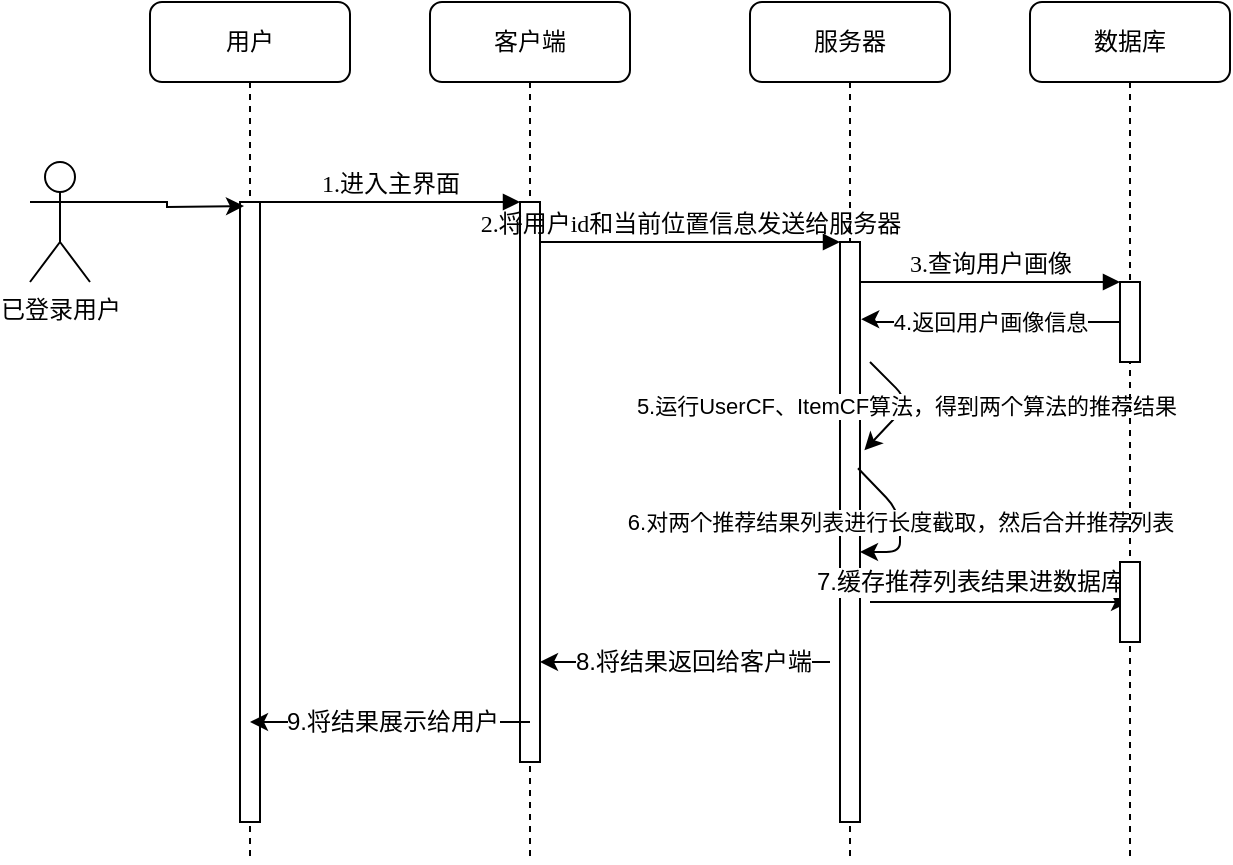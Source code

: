 <mxfile version="12.3.2" type="device" pages="1"><diagram id="6WnwJSCtebCtGlu7plyb" name="Page-1"><mxGraphModel dx="1024" dy="518" grid="1" gridSize="10" guides="1" tooltips="1" connect="1" arrows="1" fold="1" page="1" pageScale="1" pageWidth="827" pageHeight="1169" math="0" shadow="0"><root><mxCell id="0"/><mxCell id="1" parent="0"/><mxCell id="875KDENk73l-lZYNBxCD-1" value="客户端" style="shape=umlLifeline;perimeter=lifelinePerimeter;whiteSpace=wrap;html=1;container=1;collapsible=0;recursiveResize=0;outlineConnect=0;rounded=1;shadow=0;comic=0;labelBackgroundColor=none;strokeWidth=1;fontFamily=Verdana;fontSize=12;align=center;" vertex="1" parent="1"><mxGeometry x="320" y="80" width="100" height="430" as="geometry"/></mxCell><mxCell id="875KDENk73l-lZYNBxCD-2" value="" style="html=1;points=[];perimeter=orthogonalPerimeter;rounded=0;shadow=0;comic=0;labelBackgroundColor=none;strokeWidth=1;fontFamily=Verdana;fontSize=12;align=center;" vertex="1" parent="875KDENk73l-lZYNBxCD-1"><mxGeometry x="45" y="100" width="10" height="280" as="geometry"/></mxCell><mxCell id="875KDENk73l-lZYNBxCD-3" value="服务器" style="shape=umlLifeline;perimeter=lifelinePerimeter;whiteSpace=wrap;html=1;container=1;collapsible=0;recursiveResize=0;outlineConnect=0;rounded=1;shadow=0;comic=0;labelBackgroundColor=none;strokeWidth=1;fontFamily=Verdana;fontSize=12;align=center;" vertex="1" parent="1"><mxGeometry x="480" y="80" width="100" height="430" as="geometry"/></mxCell><mxCell id="875KDENk73l-lZYNBxCD-4" value="" style="html=1;points=[];perimeter=orthogonalPerimeter;rounded=0;shadow=0;comic=0;labelBackgroundColor=none;strokeWidth=1;fontFamily=Verdana;fontSize=12;align=center;" vertex="1" parent="875KDENk73l-lZYNBxCD-3"><mxGeometry x="45" y="120" width="10" height="290" as="geometry"/></mxCell><mxCell id="875KDENk73l-lZYNBxCD-27" value="5.运行UserCF、ItemCF算法，得到两个算法的推荐结果" style="endArrow=classic;html=1;exitX=1.5;exitY=0.207;exitDx=0;exitDy=0;exitPerimeter=0;entryX=1.22;entryY=0.359;entryDx=0;entryDy=0;entryPerimeter=0;" edge="1" parent="875KDENk73l-lZYNBxCD-3" source="875KDENk73l-lZYNBxCD-4" target="875KDENk73l-lZYNBxCD-4"><mxGeometry width="50" height="50" relative="1" as="geometry"><mxPoint x="60" y="230" as="sourcePoint"/><mxPoint x="110" y="180" as="targetPoint"/><Array as="points"><mxPoint x="80" y="200"/></Array></mxGeometry></mxCell><mxCell id="875KDENk73l-lZYNBxCD-28" value="6.对两个推荐结果列表进行长度截取，然后合并推荐列表" style="endArrow=classic;html=1;exitX=0.9;exitY=0.39;exitDx=0;exitDy=0;exitPerimeter=0;" edge="1" parent="875KDENk73l-lZYNBxCD-3" source="875KDENk73l-lZYNBxCD-4" target="875KDENk73l-lZYNBxCD-4"><mxGeometry width="50" height="50" relative="1" as="geometry"><mxPoint x="50" y="280" as="sourcePoint"/><mxPoint x="100" y="230" as="targetPoint"/></mxGeometry></mxCell><mxCell id="875KDENk73l-lZYNBxCD-29" value="" style="endArrow=classic;html=1;" edge="1" parent="875KDENk73l-lZYNBxCD-3" target="875KDENk73l-lZYNBxCD-7"><mxGeometry width="50" height="50" relative="1" as="geometry"><mxPoint x="60" y="300" as="sourcePoint"/><mxPoint x="130" y="280" as="targetPoint"/></mxGeometry></mxCell><mxCell id="875KDENk73l-lZYNBxCD-30" value="7.缓存推荐列表结果进数据库" style="text;html=1;align=center;verticalAlign=middle;resizable=0;points=[];;labelBackgroundColor=#ffffff;" vertex="1" connectable="0" parent="875KDENk73l-lZYNBxCD-29"><mxGeometry x="-0.218" relative="1" as="geometry"><mxPoint x="-1" y="-10" as="offset"/></mxGeometry></mxCell><mxCell id="875KDENk73l-lZYNBxCD-7" value="数据库" style="shape=umlLifeline;perimeter=lifelinePerimeter;whiteSpace=wrap;html=1;container=1;collapsible=0;recursiveResize=0;outlineConnect=0;rounded=1;shadow=0;comic=0;labelBackgroundColor=none;strokeWidth=1;fontFamily=Verdana;fontSize=12;align=center;" vertex="1" parent="1"><mxGeometry x="620" y="80" width="100" height="430" as="geometry"/></mxCell><mxCell id="875KDENk73l-lZYNBxCD-8" value="" style="html=1;points=[];perimeter=orthogonalPerimeter;rounded=0;shadow=0;comic=0;labelBackgroundColor=none;strokeWidth=1;fontFamily=Verdana;fontSize=12;align=center;" vertex="1" parent="875KDENk73l-lZYNBxCD-7"><mxGeometry x="45" y="280" width="10" height="40" as="geometry"/></mxCell><mxCell id="875KDENk73l-lZYNBxCD-9" value="用户" style="shape=umlLifeline;perimeter=lifelinePerimeter;whiteSpace=wrap;html=1;container=1;collapsible=0;recursiveResize=0;outlineConnect=0;rounded=1;shadow=0;comic=0;labelBackgroundColor=none;strokeWidth=1;fontFamily=Verdana;fontSize=12;align=center;" vertex="1" parent="1"><mxGeometry x="180" y="80" width="100" height="430" as="geometry"/></mxCell><mxCell id="875KDENk73l-lZYNBxCD-10" value="" style="html=1;points=[];perimeter=orthogonalPerimeter;rounded=0;shadow=0;comic=0;labelBackgroundColor=none;strokeWidth=1;fontFamily=Verdana;fontSize=12;align=center;" vertex="1" parent="875KDENk73l-lZYNBxCD-9"><mxGeometry x="45" y="100" width="10" height="310" as="geometry"/></mxCell><mxCell id="875KDENk73l-lZYNBxCD-11" value="4.返回用户画像信息" style="edgeStyle=orthogonalEdgeStyle;rounded=0;orthogonalLoop=1;jettySize=auto;html=1;entryX=1.06;entryY=0.133;entryDx=0;entryDy=0;entryPerimeter=0;" edge="1" parent="1" source="875KDENk73l-lZYNBxCD-12" target="875KDENk73l-lZYNBxCD-4"><mxGeometry relative="1" as="geometry"><Array as="points"><mxPoint x="540" y="240"/><mxPoint x="540" y="239"/></Array></mxGeometry></mxCell><mxCell id="875KDENk73l-lZYNBxCD-12" value="" style="html=1;points=[];perimeter=orthogonalPerimeter;rounded=0;shadow=0;comic=0;labelBackgroundColor=none;strokeWidth=1;fontFamily=Verdana;fontSize=12;align=center;" vertex="1" parent="1"><mxGeometry x="665" y="220" width="10" height="40" as="geometry"/></mxCell><mxCell id="875KDENk73l-lZYNBxCD-13" value="3.查询用户画像" style="html=1;verticalAlign=bottom;endArrow=block;labelBackgroundColor=none;fontFamily=Verdana;fontSize=12;edgeStyle=elbowEdgeStyle;elbow=vertical;" edge="1" parent="1" source="875KDENk73l-lZYNBxCD-4" target="875KDENk73l-lZYNBxCD-12"><mxGeometry relative="1" as="geometry"><mxPoint x="590" y="220" as="sourcePoint"/><Array as="points"><mxPoint x="540" y="220"/></Array></mxGeometry></mxCell><mxCell id="875KDENk73l-lZYNBxCD-14" value="1.进入主界面" style="html=1;verticalAlign=bottom;endArrow=block;entryX=0;entryY=0;labelBackgroundColor=none;fontFamily=Verdana;fontSize=12;edgeStyle=elbowEdgeStyle;elbow=vertical;" edge="1" parent="1" source="875KDENk73l-lZYNBxCD-10" target="875KDENk73l-lZYNBxCD-2"><mxGeometry relative="1" as="geometry"><mxPoint x="300" y="190" as="sourcePoint"/></mxGeometry></mxCell><mxCell id="875KDENk73l-lZYNBxCD-15" value="2.将用户id和当前位置信息发送给服务器" style="html=1;verticalAlign=bottom;endArrow=block;entryX=0;entryY=0;labelBackgroundColor=none;fontFamily=Verdana;fontSize=12;edgeStyle=elbowEdgeStyle;elbow=vertical;" edge="1" parent="1" source="875KDENk73l-lZYNBxCD-2" target="875KDENk73l-lZYNBxCD-4"><mxGeometry relative="1" as="geometry"><mxPoint x="450" y="200" as="sourcePoint"/></mxGeometry></mxCell><mxCell id="875KDENk73l-lZYNBxCD-16" style="edgeStyle=orthogonalEdgeStyle;rounded=0;orthogonalLoop=1;jettySize=auto;html=1;exitX=1;exitY=0.333;exitDx=0;exitDy=0;exitPerimeter=0;" edge="1" parent="1" source="875KDENk73l-lZYNBxCD-17"><mxGeometry relative="1" as="geometry"><mxPoint x="227" y="182" as="targetPoint"/></mxGeometry></mxCell><mxCell id="875KDENk73l-lZYNBxCD-17" value="已登录用户" style="shape=umlActor;verticalLabelPosition=bottom;labelBackgroundColor=#ffffff;verticalAlign=top;html=1;outlineConnect=0;" vertex="1" parent="1"><mxGeometry x="120" y="160" width="30" height="60" as="geometry"/></mxCell><mxCell id="875KDENk73l-lZYNBxCD-23" value="" style="endArrow=classic;html=1;" edge="1" parent="1" target="875KDENk73l-lZYNBxCD-2"><mxGeometry width="50" height="50" relative="1" as="geometry"><mxPoint x="520" y="410" as="sourcePoint"/><mxPoint x="150" y="680" as="targetPoint"/></mxGeometry></mxCell><mxCell id="875KDENk73l-lZYNBxCD-24" value="&lt;div&gt;8.将结果返回给客户端&lt;/div&gt;" style="text;html=1;align=left;verticalAlign=middle;resizable=0;points=[];;labelBackgroundColor=#ffffff;" vertex="1" connectable="0" parent="875KDENk73l-lZYNBxCD-23"><mxGeometry x="0.291" y="-4" relative="1" as="geometry"><mxPoint x="-36" y="4" as="offset"/></mxGeometry></mxCell><mxCell id="875KDENk73l-lZYNBxCD-25" value="" style="endArrow=classic;html=1;" edge="1" parent="1"><mxGeometry width="50" height="50" relative="1" as="geometry"><mxPoint x="370" y="440" as="sourcePoint"/><mxPoint x="230" y="440" as="targetPoint"/></mxGeometry></mxCell><mxCell id="875KDENk73l-lZYNBxCD-26" value="9.将结果展示给用户" style="text;html=1;align=center;verticalAlign=middle;resizable=0;points=[];;labelBackgroundColor=#ffffff;" vertex="1" connectable="0" parent="875KDENk73l-lZYNBxCD-25"><mxGeometry x="0.366" y="4" relative="1" as="geometry"><mxPoint x="26" y="-4" as="offset"/></mxGeometry></mxCell></root></mxGraphModel></diagram></mxfile>